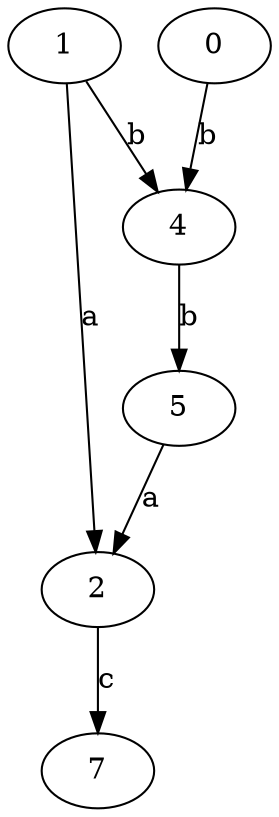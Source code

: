 strict digraph  {
1;
2;
4;
5;
0;
7;
1 -> 2  [label=a];
1 -> 4  [label=b];
2 -> 7  [label=c];
4 -> 5  [label=b];
5 -> 2  [label=a];
0 -> 4  [label=b];
}

